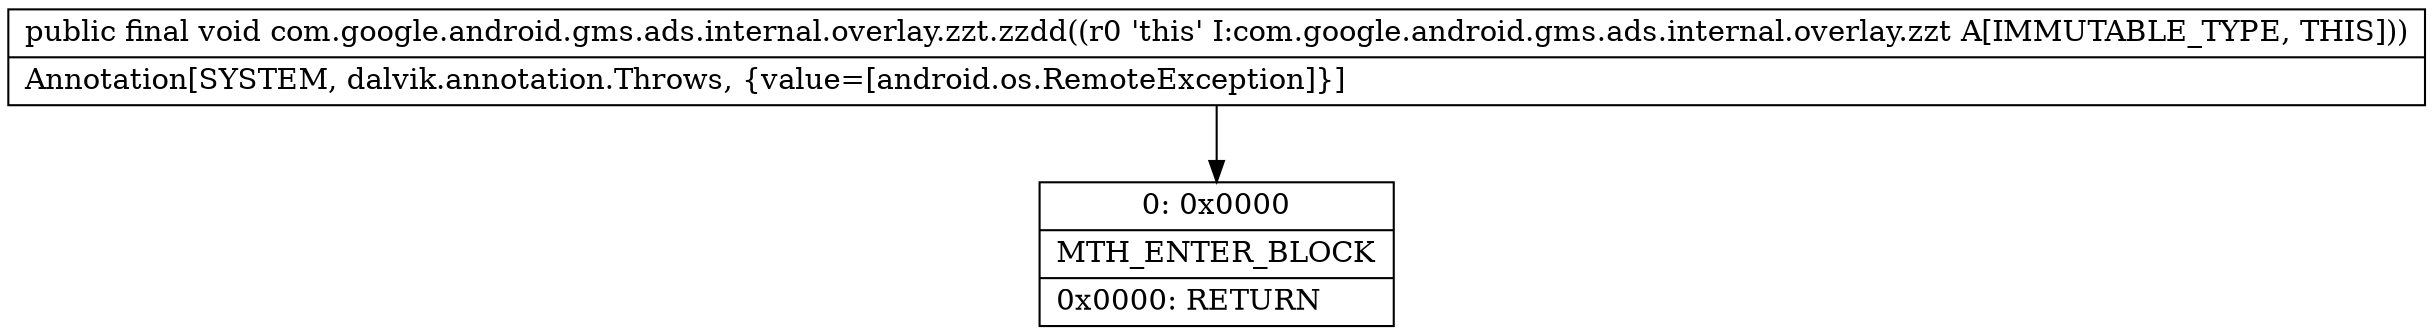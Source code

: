 digraph "CFG forcom.google.android.gms.ads.internal.overlay.zzt.zzdd()V" {
Node_0 [shape=record,label="{0\:\ 0x0000|MTH_ENTER_BLOCK\l|0x0000: RETURN   \l}"];
MethodNode[shape=record,label="{public final void com.google.android.gms.ads.internal.overlay.zzt.zzdd((r0 'this' I:com.google.android.gms.ads.internal.overlay.zzt A[IMMUTABLE_TYPE, THIS]))  | Annotation[SYSTEM, dalvik.annotation.Throws, \{value=[android.os.RemoteException]\}]\l}"];
MethodNode -> Node_0;
}

